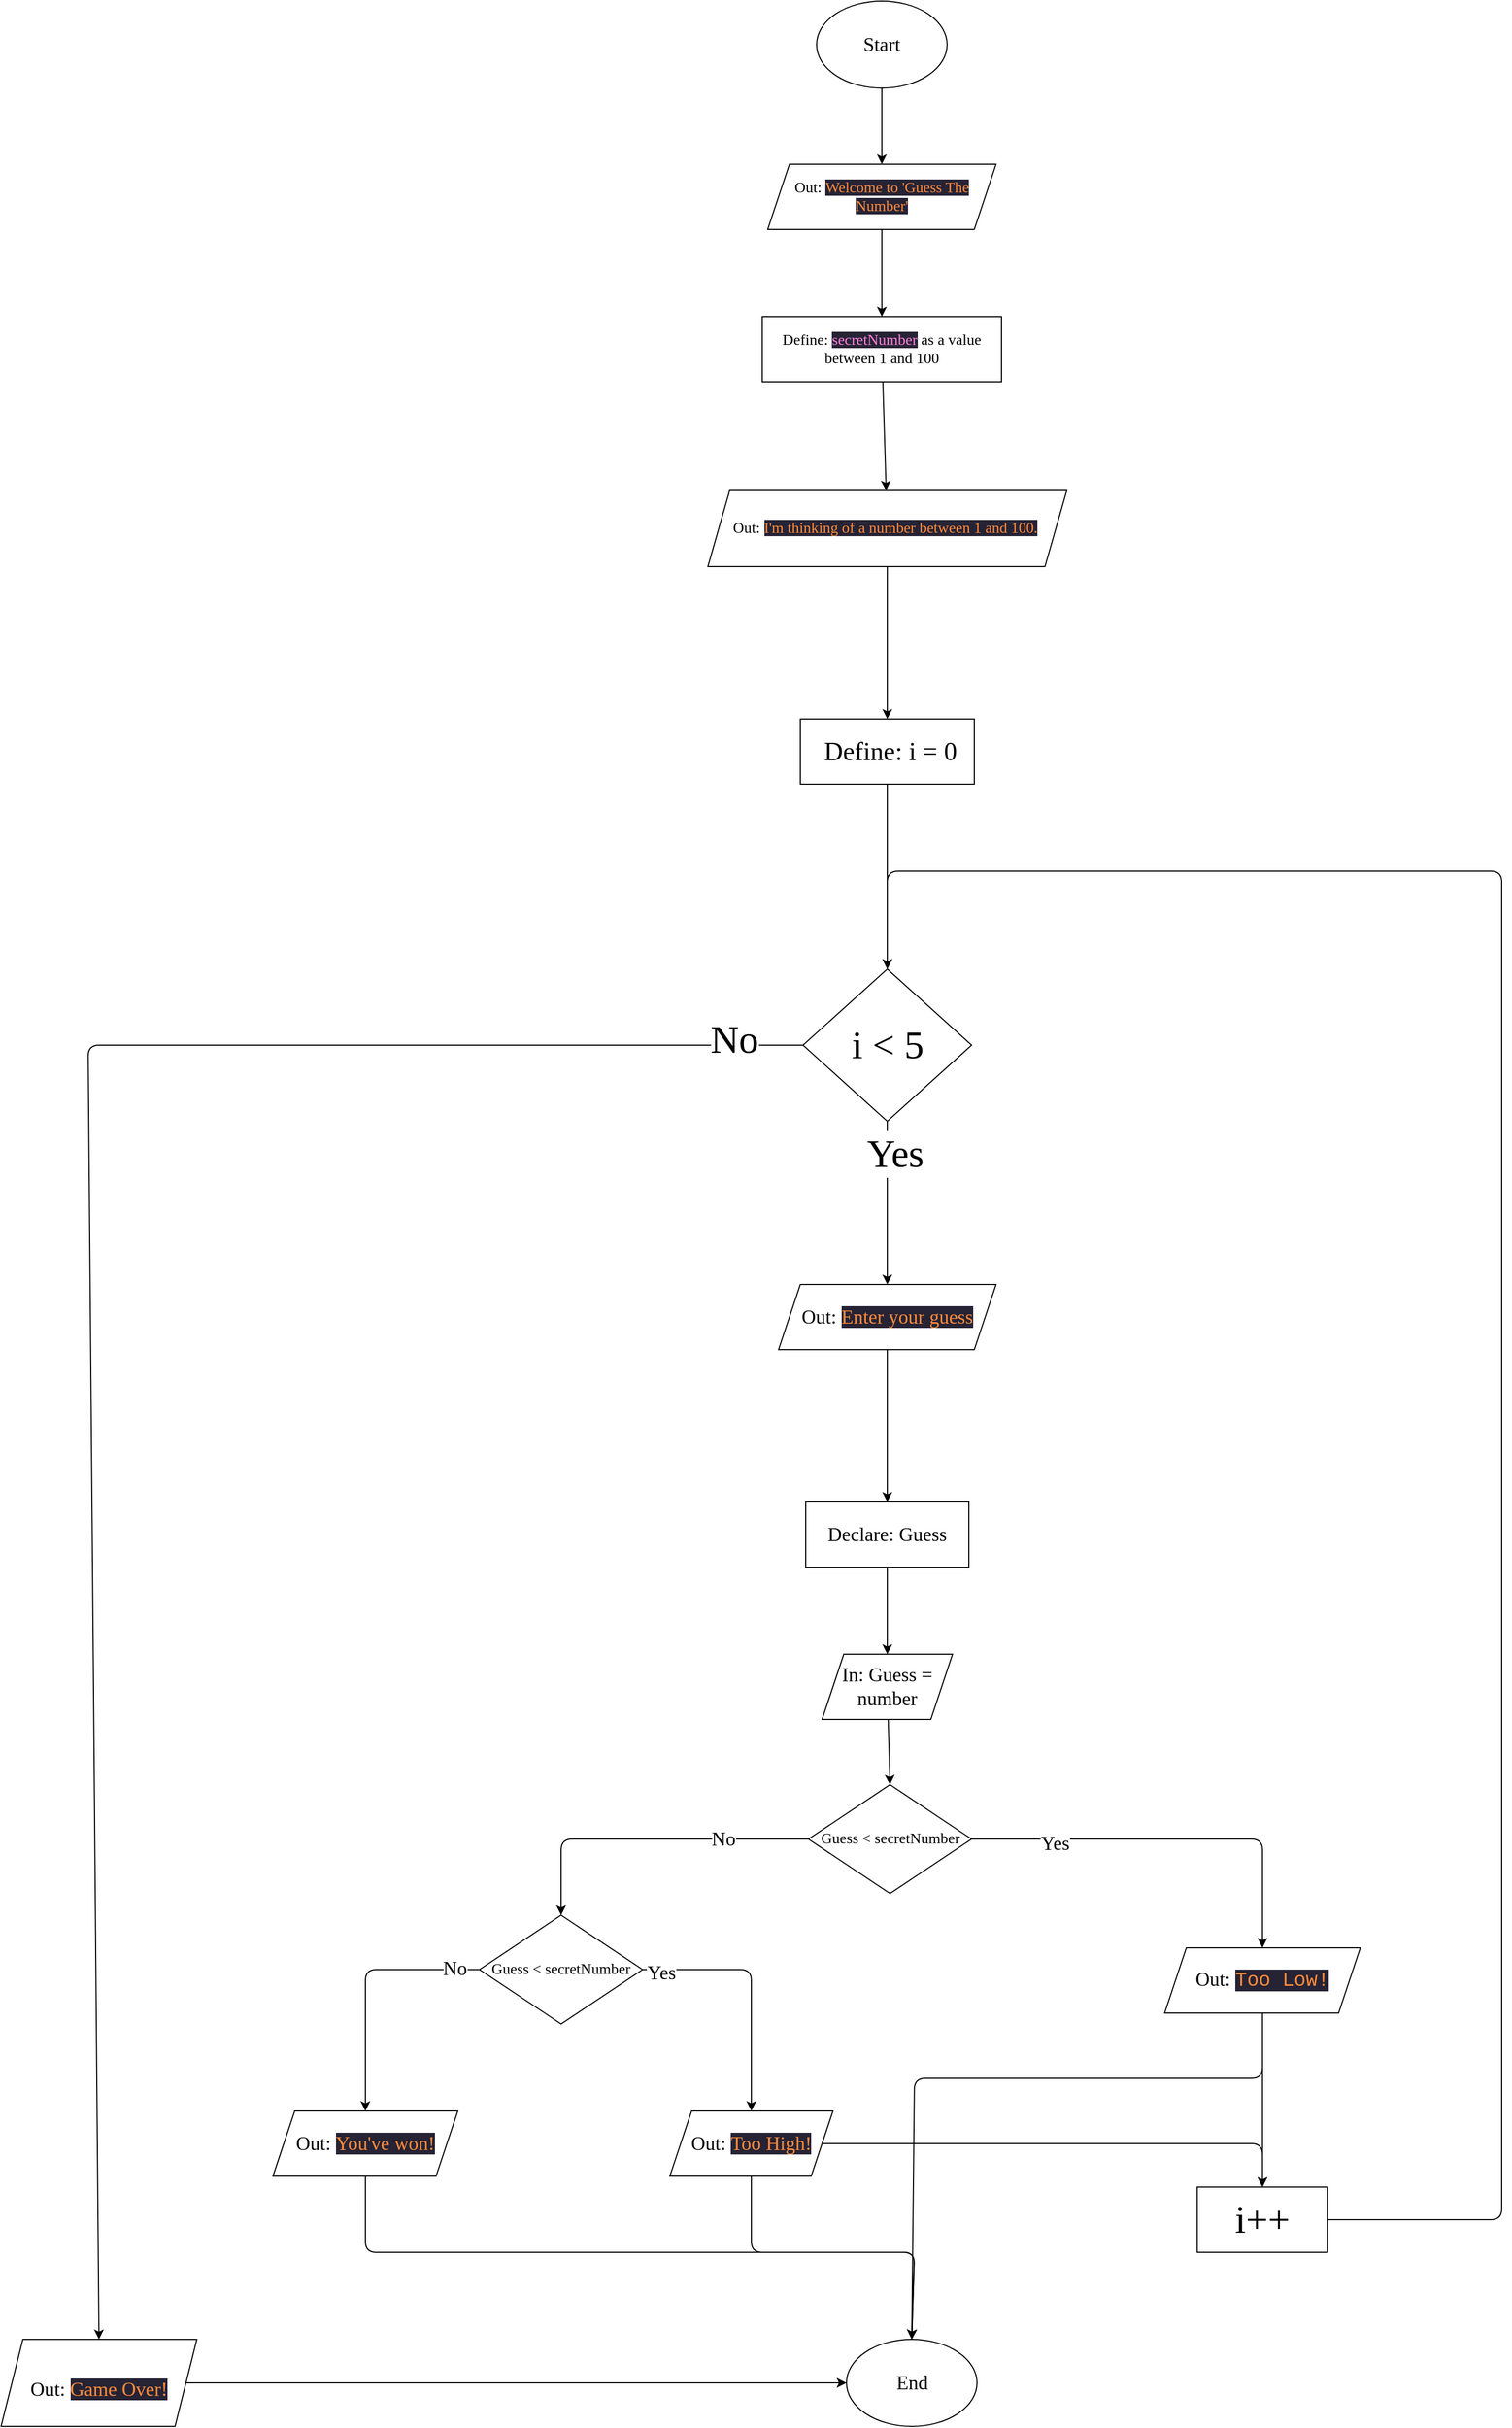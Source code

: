 <mxfile>
    <diagram id="DDARoDrLdFelgWlhUyw5" name="Page-1">
        <mxGraphModel dx="1649" dy="666" grid="1" gridSize="10" guides="1" tooltips="1" connect="1" arrows="1" fold="1" page="1" pageScale="1" pageWidth="850" pageHeight="1100" math="0" shadow="0">
            <root>
                <mxCell id="0"/>
                <mxCell id="1" parent="0"/>
                <mxCell id="7" style="edgeStyle=none;html=1;fontFamily=Times New Roman;fontSize=14;" parent="1" source="2" target="4" edge="1">
                    <mxGeometry relative="1" as="geometry"/>
                </mxCell>
                <mxCell id="2" value="&lt;font style=&quot;font-size: 18px;&quot; face=&quot;Times New Roman&quot;&gt;Start&lt;/font&gt;" style="ellipse;whiteSpace=wrap;html=1;" parent="1" vertex="1">
                    <mxGeometry x="170" y="60" width="120" height="80" as="geometry"/>
                </mxCell>
                <mxCell id="3" value="&lt;font style=&quot;font-size: 18px;&quot; face=&quot;Times New Roman&quot;&gt;End&lt;/font&gt;" style="ellipse;whiteSpace=wrap;html=1;" parent="1" vertex="1">
                    <mxGeometry x="197.5" y="2210" width="120" height="80" as="geometry"/>
                </mxCell>
                <mxCell id="9" style="edgeStyle=none;html=1;entryX=0.5;entryY=0;entryDx=0;entryDy=0;fontFamily=Times New Roman;fontSize=14;" parent="1" source="4" target="8" edge="1">
                    <mxGeometry relative="1" as="geometry"/>
                </mxCell>
                <mxCell id="4" value="&lt;font style=&quot;font-size: 14px;&quot; face=&quot;Times New Roman&quot;&gt;&lt;font style=&quot;&quot;&gt;Out:&amp;nbsp;&lt;/font&gt;&lt;span style=&quot;color: rgb(255, 139, 57); background-color: rgb(38, 35, 53);&quot;&gt;Welcome to 'Guess The Number'&lt;/span&gt;&lt;/font&gt;" style="shape=parallelogram;perimeter=parallelogramPerimeter;whiteSpace=wrap;html=1;fixedSize=1;" parent="1" vertex="1">
                    <mxGeometry x="125" y="210" width="210" height="60" as="geometry"/>
                </mxCell>
                <mxCell id="14" style="edgeStyle=none;html=1;fontFamily=Times New Roman;fontSize=18;entryX=0.5;entryY=0;entryDx=0;entryDy=0;" edge="1" parent="1" source="5" target="41">
                    <mxGeometry relative="1" as="geometry">
                        <mxPoint x="240" y="630" as="targetPoint"/>
                    </mxGeometry>
                </mxCell>
                <mxCell id="5" value="&lt;font style=&quot;font-size: 14px;&quot; face=&quot;Times New Roman&quot;&gt;&lt;font style=&quot;&quot;&gt;Out:&amp;nbsp;&lt;/font&gt;&lt;span style=&quot;color: rgb(255, 139, 57); background-color: rgb(38, 35, 53);&quot;&gt;I'm thinking of a number between 1 and 100.&lt;/span&gt;&lt;span style=&quot;background-color: initial;&quot;&gt;&amp;nbsp;&lt;/span&gt;&lt;/font&gt;" style="shape=parallelogram;perimeter=parallelogramPerimeter;whiteSpace=wrap;html=1;fixedSize=1;" parent="1" vertex="1">
                    <mxGeometry x="70" y="510" width="330" height="70" as="geometry"/>
                </mxCell>
                <mxCell id="10" style="edgeStyle=none;html=1;fontFamily=Times New Roman;fontSize=14;" parent="1" source="8" target="5" edge="1">
                    <mxGeometry relative="1" as="geometry"/>
                </mxCell>
                <mxCell id="8" value="&lt;font style=&quot;font-size: 14px;&quot;&gt;Define:&amp;nbsp;&lt;span style=&quot;color: rgb(255, 126, 219); background-color: rgb(38, 35, 53);&quot;&gt;secretNumber&lt;/span&gt;&lt;span style=&quot;background-color: initial;&quot;&gt;&amp;nbsp;as a value between 1 and 100&lt;/span&gt;&lt;/font&gt;" style="rounded=0;whiteSpace=wrap;html=1;fontFamily=Times New Roman;fontSize=14;" parent="1" vertex="1">
                    <mxGeometry x="120" y="350" width="220" height="60" as="geometry"/>
                </mxCell>
                <mxCell id="17" style="edgeStyle=none;html=1;entryX=0.5;entryY=0;entryDx=0;entryDy=0;fontFamily=Times New Roman;fontSize=18;" edge="1" parent="1" source="11" target="16">
                    <mxGeometry relative="1" as="geometry"/>
                </mxCell>
                <mxCell id="11" value="&lt;font style=&quot;font-size: 18px;&quot; face=&quot;Times New Roman&quot;&gt;Declare: Guess&lt;/font&gt;" style="rounded=0;whiteSpace=wrap;html=1;" vertex="1" parent="1">
                    <mxGeometry x="160" y="1440" width="150" height="60" as="geometry"/>
                </mxCell>
                <mxCell id="15" style="edgeStyle=none;html=1;entryX=0.5;entryY=0;entryDx=0;entryDy=0;fontFamily=Times New Roman;fontSize=18;" edge="1" parent="1" source="13" target="11">
                    <mxGeometry relative="1" as="geometry"/>
                </mxCell>
                <mxCell id="13" value="&lt;font style=&quot;font-size: 18px;&quot; face=&quot;Times New Roman&quot;&gt;&lt;font style=&quot;&quot;&gt;Out:&amp;nbsp;&lt;/font&gt;&lt;span style=&quot;color: rgb(255, 139, 57); background-color: rgb(38, 35, 53);&quot;&gt;Enter your guess&lt;/span&gt;&lt;/font&gt;" style="shape=parallelogram;perimeter=parallelogramPerimeter;whiteSpace=wrap;html=1;fixedSize=1;" vertex="1" parent="1">
                    <mxGeometry x="135" y="1240" width="200" height="60" as="geometry"/>
                </mxCell>
                <mxCell id="19" style="edgeStyle=none;html=1;entryX=0.5;entryY=0;entryDx=0;entryDy=0;fontFamily=Times New Roman;fontSize=14;" edge="1" parent="1" source="16" target="18">
                    <mxGeometry relative="1" as="geometry"/>
                </mxCell>
                <mxCell id="16" value="In: Guess = number" style="shape=parallelogram;perimeter=parallelogramPerimeter;whiteSpace=wrap;html=1;fixedSize=1;fontFamily=Times New Roman;fontSize=18;" vertex="1" parent="1">
                    <mxGeometry x="175" y="1580" width="120" height="60" as="geometry"/>
                </mxCell>
                <mxCell id="22" style="edgeStyle=none;html=1;fontFamily=Times New Roman;fontSize=14;entryX=0.5;entryY=0;entryDx=0;entryDy=0;" edge="1" parent="1" source="18" target="21">
                    <mxGeometry relative="1" as="geometry">
                        <mxPoint x="460" y="1840" as="targetPoint"/>
                        <Array as="points">
                            <mxPoint x="580" y="1750"/>
                        </Array>
                    </mxGeometry>
                </mxCell>
                <mxCell id="23" value="&lt;font style=&quot;font-size: 18px;&quot;&gt;Yes&lt;/font&gt;" style="edgeLabel;html=1;align=center;verticalAlign=middle;resizable=0;points=[];fontSize=14;fontFamily=Times New Roman;" vertex="1" connectable="0" parent="22">
                    <mxGeometry x="-0.592" y="-4" relative="1" as="geometry">
                        <mxPoint x="1" as="offset"/>
                    </mxGeometry>
                </mxCell>
                <mxCell id="28" style="edgeStyle=none;html=1;entryX=0.5;entryY=0;entryDx=0;entryDy=0;fontFamily=Times New Roman;fontSize=18;" edge="1" parent="1" source="18" target="27">
                    <mxGeometry relative="1" as="geometry">
                        <Array as="points">
                            <mxPoint x="-65" y="1750"/>
                        </Array>
                    </mxGeometry>
                </mxCell>
                <mxCell id="29" value="No&lt;br&gt;" style="edgeLabel;html=1;align=center;verticalAlign=middle;resizable=0;points=[];fontSize=18;fontFamily=Times New Roman;" vertex="1" connectable="0" parent="28">
                    <mxGeometry x="-0.48" relative="1" as="geometry">
                        <mxPoint x="-1" as="offset"/>
                    </mxGeometry>
                </mxCell>
                <mxCell id="18" value="Guess &amp;lt; secretNumber" style="rhombus;whiteSpace=wrap;html=1;fontFamily=Times New Roman;fontSize=14;" vertex="1" parent="1">
                    <mxGeometry x="162.5" y="1700" width="150" height="100" as="geometry"/>
                </mxCell>
                <mxCell id="39" style="edgeStyle=none;html=1;entryX=0.5;entryY=0;entryDx=0;entryDy=0;fontFamily=Times New Roman;fontSize=18;" edge="1" parent="1" source="21" target="3">
                    <mxGeometry relative="1" as="geometry">
                        <Array as="points">
                            <mxPoint x="580" y="1970"/>
                            <mxPoint x="260" y="1970"/>
                        </Array>
                    </mxGeometry>
                </mxCell>
                <mxCell id="53" style="edgeStyle=none;html=1;entryX=0.5;entryY=0;entryDx=0;entryDy=0;fontFamily=Times New Roman;fontSize=36;" edge="1" parent="1" source="21" target="51">
                    <mxGeometry relative="1" as="geometry"/>
                </mxCell>
                <mxCell id="21" value="&lt;font style=&quot;font-size: 18px;&quot;&gt;&lt;font style=&quot;&quot;&gt;Out:&amp;nbsp;&lt;/font&gt;&lt;span style=&quot;color: rgb(255, 139, 57); background-color: rgb(38, 35, 53); font-family: Consolas, &amp;quot;Courier New&amp;quot;, monospace;&quot;&gt;Too Low!&lt;/span&gt;&lt;/font&gt;" style="shape=parallelogram;perimeter=parallelogramPerimeter;whiteSpace=wrap;html=1;fixedSize=1;fontFamily=Times New Roman;fontSize=14;" vertex="1" parent="1">
                    <mxGeometry x="490" y="1850" width="180" height="60" as="geometry"/>
                </mxCell>
                <mxCell id="31" style="edgeStyle=none;html=1;entryX=0.5;entryY=0;entryDx=0;entryDy=0;fontFamily=Times New Roman;fontSize=18;" edge="1" parent="1" source="27" target="30">
                    <mxGeometry relative="1" as="geometry">
                        <Array as="points">
                            <mxPoint x="110" y="1870"/>
                        </Array>
                    </mxGeometry>
                </mxCell>
                <mxCell id="34" value="Yes" style="edgeLabel;html=1;align=center;verticalAlign=middle;resizable=0;points=[];fontSize=18;fontFamily=Times New Roman;" vertex="1" connectable="0" parent="31">
                    <mxGeometry x="-0.844" y="-3" relative="1" as="geometry">
                        <mxPoint x="-1" as="offset"/>
                    </mxGeometry>
                </mxCell>
                <mxCell id="33" style="edgeStyle=none;html=1;entryX=0.5;entryY=0;entryDx=0;entryDy=0;fontFamily=Times New Roman;fontSize=18;" edge="1" parent="1" source="27" target="32">
                    <mxGeometry relative="1" as="geometry">
                        <Array as="points">
                            <mxPoint x="-245" y="1870"/>
                        </Array>
                    </mxGeometry>
                </mxCell>
                <mxCell id="35" value="No" style="edgeLabel;html=1;align=center;verticalAlign=middle;resizable=0;points=[];fontSize=18;fontFamily=Times New Roman;" vertex="1" connectable="0" parent="33">
                    <mxGeometry x="-0.804" y="-1" relative="1" as="geometry">
                        <mxPoint as="offset"/>
                    </mxGeometry>
                </mxCell>
                <mxCell id="27" value="Guess &amp;lt; secretNumber" style="rhombus;whiteSpace=wrap;html=1;fontFamily=Times New Roman;fontSize=14;" vertex="1" parent="1">
                    <mxGeometry x="-140" y="1820" width="150" height="100" as="geometry"/>
                </mxCell>
                <mxCell id="37" style="edgeStyle=none;html=1;entryX=0.5;entryY=0;entryDx=0;entryDy=0;fontFamily=Times New Roman;fontSize=18;" edge="1" parent="1" source="30" target="3">
                    <mxGeometry relative="1" as="geometry">
                        <Array as="points">
                            <mxPoint x="110" y="2130"/>
                            <mxPoint x="260" y="2130"/>
                        </Array>
                    </mxGeometry>
                </mxCell>
                <mxCell id="52" style="edgeStyle=none;html=1;entryX=0.5;entryY=0;entryDx=0;entryDy=0;fontFamily=Times New Roman;fontSize=36;" edge="1" parent="1" source="30" target="51">
                    <mxGeometry relative="1" as="geometry">
                        <Array as="points">
                            <mxPoint x="580" y="2030"/>
                        </Array>
                    </mxGeometry>
                </mxCell>
                <mxCell id="30" value="&lt;font style=&quot;font-size: 18px;&quot;&gt;Out:&amp;nbsp;&lt;span style=&quot;color: rgb(255, 139, 57); background-color: rgb(38, 35, 53);&quot;&gt;Too High!&lt;/span&gt;&lt;/font&gt;" style="shape=parallelogram;perimeter=parallelogramPerimeter;whiteSpace=wrap;html=1;fixedSize=1;fontFamily=Times New Roman;fontSize=18;" vertex="1" parent="1">
                    <mxGeometry x="35" y="2000" width="150" height="60" as="geometry"/>
                </mxCell>
                <mxCell id="38" style="edgeStyle=none;html=1;entryX=0.5;entryY=0;entryDx=0;entryDy=0;fontFamily=Times New Roman;fontSize=18;" edge="1" parent="1" source="32" target="3">
                    <mxGeometry relative="1" as="geometry">
                        <Array as="points">
                            <mxPoint x="-245" y="2130"/>
                            <mxPoint x="260" y="2130"/>
                        </Array>
                    </mxGeometry>
                </mxCell>
                <mxCell id="32" value="&lt;font style=&quot;font-size: 18px;&quot;&gt;Out:&amp;nbsp;&lt;span style=&quot;color: rgb(255, 139, 57); background-color: rgb(38, 35, 53);&quot;&gt;You've won!&lt;/span&gt;&lt;/font&gt;" style="shape=parallelogram;perimeter=parallelogramPerimeter;whiteSpace=wrap;html=1;fixedSize=1;fontFamily=Times New Roman;fontSize=18;" vertex="1" parent="1">
                    <mxGeometry x="-330" y="2000" width="170" height="60" as="geometry"/>
                </mxCell>
                <mxCell id="48" style="edgeStyle=none;html=1;entryX=0.5;entryY=0;entryDx=0;entryDy=0;fontFamily=Times New Roman;fontSize=36;" edge="1" parent="1" source="41" target="42">
                    <mxGeometry relative="1" as="geometry"/>
                </mxCell>
                <mxCell id="41" value="&lt;font style=&quot;font-size: 24px;&quot;&gt;&amp;nbsp;Define: i = 0&lt;/font&gt;" style="rounded=0;whiteSpace=wrap;html=1;fontFamily=Times New Roman;fontSize=18;" vertex="1" parent="1">
                    <mxGeometry x="155" y="720" width="160" height="60" as="geometry"/>
                </mxCell>
                <mxCell id="45" style="edgeStyle=none;html=1;fontFamily=Times New Roman;fontSize=36;entryX=0.5;entryY=0;entryDx=0;entryDy=0;" edge="1" parent="1" source="42" target="50">
                    <mxGeometry relative="1" as="geometry">
                        <mxPoint x="-125" y="1020" as="targetPoint"/>
                        <Array as="points">
                            <mxPoint x="-500" y="1020"/>
                        </Array>
                    </mxGeometry>
                </mxCell>
                <mxCell id="56" value="No" style="edgeLabel;html=1;align=center;verticalAlign=middle;resizable=0;points=[];fontSize=36;fontFamily=Times New Roman;" vertex="1" connectable="0" parent="45">
                    <mxGeometry x="-0.93" y="-5" relative="1" as="geometry">
                        <mxPoint x="1" as="offset"/>
                    </mxGeometry>
                </mxCell>
                <mxCell id="49" style="edgeStyle=none;html=1;entryX=0.5;entryY=0;entryDx=0;entryDy=0;fontFamily=Times New Roman;fontSize=36;" edge="1" parent="1" source="42" target="13">
                    <mxGeometry relative="1" as="geometry"/>
                </mxCell>
                <mxCell id="55" value="Yes" style="edgeLabel;html=1;align=center;verticalAlign=middle;resizable=0;points=[];fontSize=36;fontFamily=Times New Roman;" vertex="1" connectable="0" parent="49">
                    <mxGeometry x="-0.604" y="7" relative="1" as="geometry">
                        <mxPoint as="offset"/>
                    </mxGeometry>
                </mxCell>
                <mxCell id="42" value="&lt;font style=&quot;font-size: 36px;&quot;&gt;i &amp;lt; 5&lt;/font&gt;" style="rhombus;whiteSpace=wrap;html=1;fontFamily=Times New Roman;fontSize=24;" vertex="1" parent="1">
                    <mxGeometry x="157.5" y="950" width="155" height="140" as="geometry"/>
                </mxCell>
                <mxCell id="57" style="edgeStyle=none;html=1;entryX=0;entryY=0.5;entryDx=0;entryDy=0;fontFamily=Times New Roman;fontSize=18;" edge="1" parent="1" source="50" target="3">
                    <mxGeometry relative="1" as="geometry"/>
                </mxCell>
                <mxCell id="50" value="&lt;font style=&quot;font-size: 18px;&quot;&gt;&lt;font style=&quot;&quot;&gt;Out:&amp;nbsp;&lt;/font&gt;&lt;span style=&quot;color: rgb(255, 139, 57); background-color: rgb(38, 35, 53);&quot;&gt;Game Over!&lt;/span&gt;&lt;/font&gt;" style="shape=parallelogram;perimeter=parallelogramPerimeter;whiteSpace=wrap;html=1;fixedSize=1;fontFamily=Times New Roman;fontSize=36;" vertex="1" parent="1">
                    <mxGeometry x="-580" y="2210" width="180" height="80" as="geometry"/>
                </mxCell>
                <mxCell id="54" style="edgeStyle=none;html=1;fontFamily=Times New Roman;fontSize=36;entryX=0.5;entryY=0;entryDx=0;entryDy=0;" edge="1" parent="1" source="51" target="42">
                    <mxGeometry relative="1" as="geometry">
                        <mxPoint x="560" y="790" as="targetPoint"/>
                        <Array as="points">
                            <mxPoint x="800" y="2100"/>
                            <mxPoint x="800" y="860"/>
                            <mxPoint x="410" y="860"/>
                            <mxPoint x="235" y="860"/>
                        </Array>
                    </mxGeometry>
                </mxCell>
                <mxCell id="51" value="i++" style="rounded=0;whiteSpace=wrap;html=1;fontFamily=Times New Roman;fontSize=36;" vertex="1" parent="1">
                    <mxGeometry x="520" y="2070" width="120" height="60" as="geometry"/>
                </mxCell>
            </root>
        </mxGraphModel>
    </diagram>
</mxfile>
